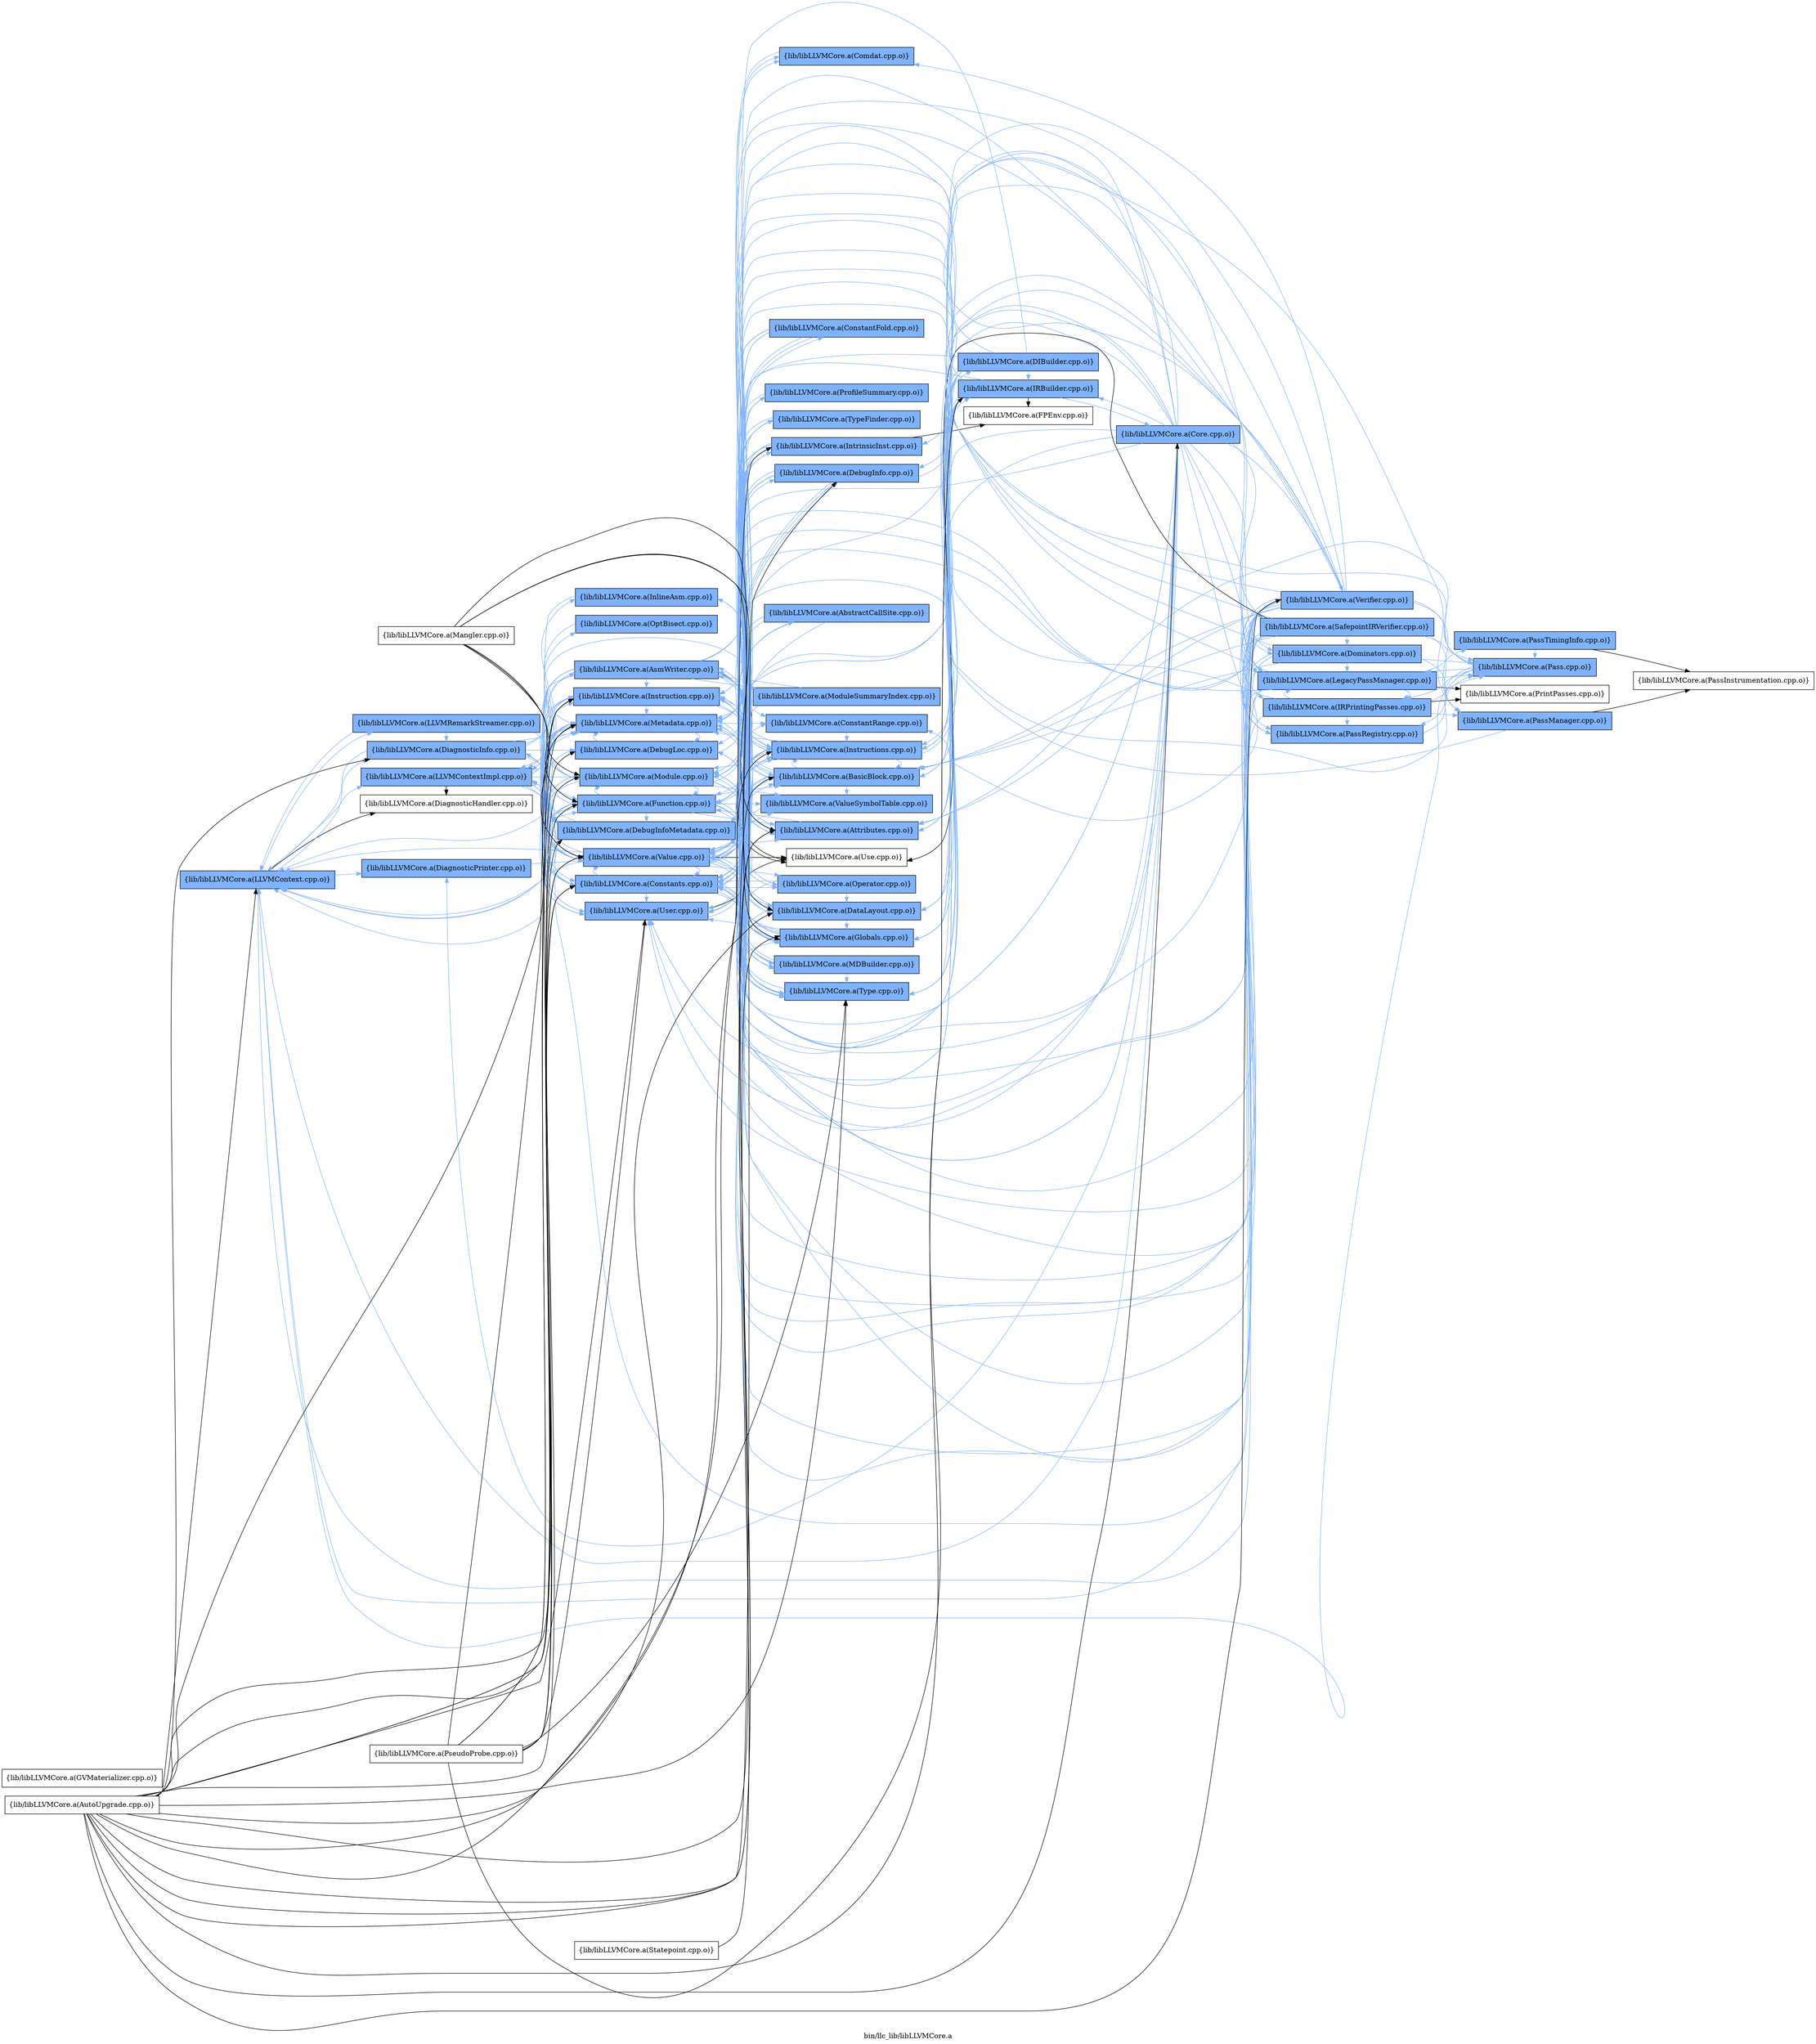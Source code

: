 digraph "bin/llc_lib/libLLVMCore.a" {
	label="bin/llc_lib/libLLVMCore.a";
	rankdir=LR;
	{ rank=same; Node0x55f0c0a35098;  }
	{ rank=same; Node0x55f0c0a34af8; Node0x55f0c0a34dc8; Node0x55f0c0a3dba8; Node0x55f0c0a3f5e8; Node0x55f0c0a3f318;  }
	{ rank=same; Node0x55f0c0a46a78; Node0x55f0c0a46758; Node0x55f0c0a53f48; Node0x55f0c0a51478; Node0x55f0c0a41258; Node0x55f0c0a3b358; Node0x55f0c0a4e188; Node0x55f0c0a4da08; Node0x55f0c0a479c8; Node0x55f0c0a51ba8; Node0x55f0c0a40d58; Node0x55f0c0a42fb8;  }
	{ rank=same; Node0x55f0c0a334c8; Node0x55f0c0a3acc8; Node0x55f0c0a525a8; Node0x55f0c0a3bad8; Node0x55f0c0a55578; Node0x55f0c0a40808; Node0x55f0c0a51dd8; Node0x55f0c0a4d288; Node0x55f0c0a4df58; Node0x55f0c0a36ad8; Node0x55f0c0a3b3f8; Node0x55f0c0a3b5d8; Node0x55f0c0a363f8; Node0x55f0c0a4cb08; Node0x55f0c0a47298; Node0x55f0c0a3c2f8; Node0x55f0c0a55b18; Node0x55f0c0a45b78; Node0x55f0c0a48648;  }
	{ rank=same; Node0x55f0c0a3fb88; Node0x55f0c0a42108; Node0x55f0c0a54d58;  }
	{ rank=same; Node0x55f0c0a546c8;  }
	{ rank=same; Node0x55f0c0a34648; Node0x55f0c0a3e738; Node0x55f0c0a41488; Node0x55f0c0a52a08; Node0x55f0c0a51888; Node0x55f0c0a4f538;  }
	{ rank=same; Node0x55f0c0a3d018; Node0x55f0c0a53188; Node0x55f0c0a53818; Node0x55f0c0a3c988;  }
	{ rank=same; Node0x55f0c0a35098;  }
	{ rank=same; Node0x55f0c0a34af8; Node0x55f0c0a34dc8; Node0x55f0c0a3dba8; Node0x55f0c0a3f5e8; Node0x55f0c0a3f318;  }
	{ rank=same; Node0x55f0c0a46a78; Node0x55f0c0a46758; Node0x55f0c0a53f48; Node0x55f0c0a51478; Node0x55f0c0a41258; Node0x55f0c0a3b358; Node0x55f0c0a4e188; Node0x55f0c0a4da08; Node0x55f0c0a479c8; Node0x55f0c0a51ba8; Node0x55f0c0a40d58; Node0x55f0c0a42fb8;  }
	{ rank=same; Node0x55f0c0a334c8; Node0x55f0c0a3acc8; Node0x55f0c0a525a8; Node0x55f0c0a3bad8; Node0x55f0c0a55578; Node0x55f0c0a40808; Node0x55f0c0a51dd8; Node0x55f0c0a4d288; Node0x55f0c0a4df58; Node0x55f0c0a36ad8; Node0x55f0c0a3b3f8; Node0x55f0c0a3b5d8; Node0x55f0c0a363f8; Node0x55f0c0a4cb08; Node0x55f0c0a47298; Node0x55f0c0a3c2f8; Node0x55f0c0a55b18; Node0x55f0c0a45b78; Node0x55f0c0a48648;  }
	{ rank=same; Node0x55f0c0a3fb88; Node0x55f0c0a42108; Node0x55f0c0a54d58;  }
	{ rank=same; Node0x55f0c0a546c8;  }
	{ rank=same; Node0x55f0c0a34648; Node0x55f0c0a3e738; Node0x55f0c0a41488; Node0x55f0c0a52a08; Node0x55f0c0a51888; Node0x55f0c0a4f538;  }
	{ rank=same; Node0x55f0c0a3d018; Node0x55f0c0a53188; Node0x55f0c0a53818; Node0x55f0c0a3c988;  }

	Node0x55f0c0a35098 [shape=record,shape=box,group=1,style=filled,fillcolor="0.600000 0.5 1",label="{lib/libLLVMCore.a(LLVMContext.cpp.o)}"];
	Node0x55f0c0a35098 -> Node0x55f0c0a34af8[color="0.600000 0.5 1"];
	Node0x55f0c0a35098 -> Node0x55f0c0a34dc8[color="0.600000 0.5 1"];
	Node0x55f0c0a35098 -> Node0x55f0c0a3dba8;
	Node0x55f0c0a35098 -> Node0x55f0c0a3f5e8[color="0.600000 0.5 1"];
	Node0x55f0c0a35098 -> Node0x55f0c0a3f318[color="0.600000 0.5 1"];
	Node0x55f0c0a34dc8 [shape=record,shape=box,group=1,style=filled,fillcolor="0.600000 0.5 1",label="{lib/libLLVMCore.a(LLVMRemarkStreamer.cpp.o)}"];
	Node0x55f0c0a34dc8 -> Node0x55f0c0a35098[color="0.600000 0.5 1"];
	Node0x55f0c0a34dc8 -> Node0x55f0c0a3f5e8[color="0.600000 0.5 1"];
	Node0x55f0c0a34dc8 -> Node0x55f0c0a4da08[color="0.600000 0.5 1"];
	Node0x55f0c0a34648 [shape=record,shape=box,group=1,style=filled,fillcolor="0.600000 0.5 1",label="{lib/libLLVMCore.a(LegacyPassManager.cpp.o)}"];
	Node0x55f0c0a34648 -> Node0x55f0c0a35098[color="0.600000 0.5 1"];
	Node0x55f0c0a34648 -> Node0x55f0c0a46758[color="0.600000 0.5 1"];
	Node0x55f0c0a34648 -> Node0x55f0c0a479c8[color="0.600000 0.5 1"];
	Node0x55f0c0a34648 -> Node0x55f0c0a3f5e8[color="0.600000 0.5 1"];
	Node0x55f0c0a34648 -> Node0x55f0c0a40d58[color="0.600000 0.5 1"];
	Node0x55f0c0a34648 -> Node0x55f0c0a40808[color="0.600000 0.5 1"];
	Node0x55f0c0a34648 -> Node0x55f0c0a41488[color="0.600000 0.5 1"];
	Node0x55f0c0a34648 -> Node0x55f0c0a3d018[color="0.600000 0.5 1"];
	Node0x55f0c0a34648 -> Node0x55f0c0a52a08[color="0.600000 0.5 1"];
	Node0x55f0c0a34648 -> Node0x55f0c0a53188[color="0.600000 0.5 1"];
	Node0x55f0c0a34648 -> Node0x55f0c0a53818;
	Node0x55f0c0a34648 -> Node0x55f0c0a4da08[color="0.600000 0.5 1"];
	Node0x55f0c0a46758 [shape=record,shape=box,group=1,style=filled,fillcolor="0.600000 0.5 1",label="{lib/libLLVMCore.a(Module.cpp.o)}"];
	Node0x55f0c0a46758 -> Node0x55f0c0a35098[color="0.600000 0.5 1"];
	Node0x55f0c0a46758 -> Node0x55f0c0a46a78[color="0.600000 0.5 1"];
	Node0x55f0c0a46758 -> Node0x55f0c0a3bad8[color="0.600000 0.5 1"];
	Node0x55f0c0a46758 -> Node0x55f0c0a53f48[color="0.600000 0.5 1"];
	Node0x55f0c0a46758 -> Node0x55f0c0a55578[color="0.600000 0.5 1"];
	Node0x55f0c0a46758 -> Node0x55f0c0a40d58[color="0.600000 0.5 1"];
	Node0x55f0c0a46758 -> Node0x55f0c0a40808[color="0.600000 0.5 1"];
	Node0x55f0c0a46758 -> Node0x55f0c0a51dd8[color="0.600000 0.5 1"];
	Node0x55f0c0a46758 -> Node0x55f0c0a525a8[color="0.600000 0.5 1"];
	Node0x55f0c0a46758 -> Node0x55f0c0a4d288[color="0.600000 0.5 1"];
	Node0x55f0c0a46758 -> Node0x55f0c0a4e188[color="0.600000 0.5 1"];
	Node0x55f0c0a46758 -> Node0x55f0c0a4da08[color="0.600000 0.5 1"];
	Node0x55f0c0a46758 -> Node0x55f0c0a4df58[color="0.600000 0.5 1"];
	Node0x55f0c0a546c8 [shape=record,shape=box,group=1,style=filled,fillcolor="0.600000 0.5 1",label="{lib/libLLVMCore.a(Core.cpp.o)}"];
	Node0x55f0c0a546c8 -> Node0x55f0c0a36ad8[color="0.600000 0.5 1"];
	Node0x55f0c0a546c8 -> Node0x55f0c0a35098[color="0.600000 0.5 1"];
	Node0x55f0c0a546c8 -> Node0x55f0c0a34648[color="0.600000 0.5 1"];
	Node0x55f0c0a546c8 -> Node0x55f0c0a46a78[color="0.600000 0.5 1"];
	Node0x55f0c0a546c8 -> Node0x55f0c0a46758[color="0.600000 0.5 1"];
	Node0x55f0c0a546c8 -> Node0x55f0c0a479c8[color="0.600000 0.5 1"];
	Node0x55f0c0a546c8 -> Node0x55f0c0a47298[color="0.600000 0.5 1"];
	Node0x55f0c0a546c8 -> Node0x55f0c0a3c2f8[color="0.600000 0.5 1"];
	Node0x55f0c0a546c8 -> Node0x55f0c0a53f48[color="0.600000 0.5 1"];
	Node0x55f0c0a546c8 -> Node0x55f0c0a55578[color="0.600000 0.5 1"];
	Node0x55f0c0a546c8 -> Node0x55f0c0a51ba8[color="0.600000 0.5 1"];
	Node0x55f0c0a546c8 -> Node0x55f0c0a3f318[color="0.600000 0.5 1"];
	Node0x55f0c0a546c8 -> Node0x55f0c0a3e738[color="0.600000 0.5 1"];
	Node0x55f0c0a546c8 -> Node0x55f0c0a40d58[color="0.600000 0.5 1"];
	Node0x55f0c0a546c8 -> Node0x55f0c0a40808[color="0.600000 0.5 1"];
	Node0x55f0c0a546c8 -> Node0x55f0c0a3fb88[color="0.600000 0.5 1"];
	Node0x55f0c0a546c8 -> Node0x55f0c0a41488[color="0.600000 0.5 1"];
	Node0x55f0c0a546c8 -> Node0x55f0c0a41258[color="0.600000 0.5 1"];
	Node0x55f0c0a546c8 -> Node0x55f0c0a42fb8[color="0.600000 0.5 1"];
	Node0x55f0c0a546c8 -> Node0x55f0c0a52a08[color="0.600000 0.5 1"];
	Node0x55f0c0a546c8 -> Node0x55f0c0a51888[color="0.600000 0.5 1"];
	Node0x55f0c0a546c8 -> Node0x55f0c0a525a8[color="0.600000 0.5 1"];
	Node0x55f0c0a546c8 -> Node0x55f0c0a4e188[color="0.600000 0.5 1"];
	Node0x55f0c0a546c8 -> Node0x55f0c0a4da08[color="0.600000 0.5 1"];
	Node0x55f0c0a546c8 -> Node0x55f0c0a4f538[color="0.600000 0.5 1"];
	Node0x55f0c0a55578 [shape=record,shape=box,group=1,style=filled,fillcolor="0.600000 0.5 1",label="{lib/libLLVMCore.a(DataLayout.cpp.o)}"];
	Node0x55f0c0a55578 -> Node0x55f0c0a46758[color="0.600000 0.5 1"];
	Node0x55f0c0a55578 -> Node0x55f0c0a40808[color="0.600000 0.5 1"];
	Node0x55f0c0a55578 -> Node0x55f0c0a525a8[color="0.600000 0.5 1"];
	Node0x55f0c0a3dba8 [shape=record,shape=box,group=0,label="{lib/libLLVMCore.a(DiagnosticHandler.cpp.o)}"];
	Node0x55f0c0a3f318 [shape=record,shape=box,group=1,style=filled,fillcolor="0.600000 0.5 1",label="{lib/libLLVMCore.a(DiagnosticPrinter.cpp.o)}"];
	Node0x55f0c0a3f318 -> Node0x55f0c0a4da08[color="0.600000 0.5 1"];
	Node0x55f0c0a52a08 [shape=record,shape=box,group=1,style=filled,fillcolor="0.600000 0.5 1",label="{lib/libLLVMCore.a(PassRegistry.cpp.o)}"];
	Node0x55f0c0a52a08 -> Node0x55f0c0a3d018[color="0.600000 0.5 1"];
	Node0x55f0c0a4f538 [shape=record,shape=box,group=1,style=filled,fillcolor="0.600000 0.5 1",label="{lib/libLLVMCore.a(Verifier.cpp.o)}"];
	Node0x55f0c0a4f538 -> Node0x55f0c0a36ad8[color="0.600000 0.5 1"];
	Node0x55f0c0a4f538 -> Node0x55f0c0a363f8[color="0.600000 0.5 1"];
	Node0x55f0c0a4f538 -> Node0x55f0c0a35098[color="0.600000 0.5 1"];
	Node0x55f0c0a4f538 -> Node0x55f0c0a34648[color="0.600000 0.5 1"];
	Node0x55f0c0a4f538 -> Node0x55f0c0a46a78[color="0.600000 0.5 1"];
	Node0x55f0c0a4f538 -> Node0x55f0c0a46758[color="0.600000 0.5 1"];
	Node0x55f0c0a4f538 -> Node0x55f0c0a479c8[color="0.600000 0.5 1"];
	Node0x55f0c0a4f538 -> Node0x55f0c0a47298[color="0.600000 0.5 1"];
	Node0x55f0c0a4f538 -> Node0x55f0c0a3c2f8[color="0.600000 0.5 1"];
	Node0x55f0c0a4f538 -> Node0x55f0c0a3bad8[color="0.600000 0.5 1"];
	Node0x55f0c0a4f538 -> Node0x55f0c0a3acc8[color="0.600000 0.5 1"];
	Node0x55f0c0a4f538 -> Node0x55f0c0a53f48[color="0.600000 0.5 1"];
	Node0x55f0c0a4f538 -> Node0x55f0c0a55578[color="0.600000 0.5 1"];
	Node0x55f0c0a4f538 -> Node0x55f0c0a51478[color="0.600000 0.5 1"];
	Node0x55f0c0a4f538 -> Node0x55f0c0a51ba8[color="0.600000 0.5 1"];
	Node0x55f0c0a4f538 -> Node0x55f0c0a3e738[color="0.600000 0.5 1"];
	Node0x55f0c0a4f538 -> Node0x55f0c0a40d58[color="0.600000 0.5 1"];
	Node0x55f0c0a4f538 -> Node0x55f0c0a40808[color="0.600000 0.5 1"];
	Node0x55f0c0a4f538 -> Node0x55f0c0a42fb8[color="0.600000 0.5 1"];
	Node0x55f0c0a4f538 -> Node0x55f0c0a3d018[color="0.600000 0.5 1"];
	Node0x55f0c0a4f538 -> Node0x55f0c0a3c988[color="0.600000 0.5 1"];
	Node0x55f0c0a4f538 -> Node0x55f0c0a52a08[color="0.600000 0.5 1"];
	Node0x55f0c0a4f538 -> Node0x55f0c0a525a8[color="0.600000 0.5 1"];
	Node0x55f0c0a4f538 -> Node0x55f0c0a4e188[color="0.600000 0.5 1"];
	Node0x55f0c0a4f538 -> Node0x55f0c0a4da08[color="0.600000 0.5 1"];
	Node0x55f0c0a3d018 [shape=record,shape=box,group=1,style=filled,fillcolor="0.600000 0.5 1",label="{lib/libLLVMCore.a(Pass.cpp.o)}"];
	Node0x55f0c0a3d018 -> Node0x55f0c0a35098[color="0.600000 0.5 1"];
	Node0x55f0c0a3d018 -> Node0x55f0c0a34648[color="0.600000 0.5 1"];
	Node0x55f0c0a3d018 -> Node0x55f0c0a47298[color="0.600000 0.5 1"];
	Node0x55f0c0a3d018 -> Node0x55f0c0a40d58[color="0.600000 0.5 1"];
	Node0x55f0c0a3d018 -> Node0x55f0c0a41488[color="0.600000 0.5 1"];
	Node0x55f0c0a3d018 -> Node0x55f0c0a52a08[color="0.600000 0.5 1"];
	Node0x55f0c0a3d018 -> Node0x55f0c0a4da08[color="0.600000 0.5 1"];
	Node0x55f0c0a4da08 [shape=record,shape=box,group=1,style=filled,fillcolor="0.600000 0.5 1",label="{lib/libLLVMCore.a(Value.cpp.o)}"];
	Node0x55f0c0a4da08 -> Node0x55f0c0a36ad8[color="0.600000 0.5 1"];
	Node0x55f0c0a4da08 -> Node0x55f0c0a363f8[color="0.600000 0.5 1"];
	Node0x55f0c0a4da08 -> Node0x55f0c0a35098[color="0.600000 0.5 1"];
	Node0x55f0c0a4da08 -> Node0x55f0c0a34af8[color="0.600000 0.5 1"];
	Node0x55f0c0a4da08 -> Node0x55f0c0a46a78[color="0.600000 0.5 1"];
	Node0x55f0c0a4da08 -> Node0x55f0c0a47298[color="0.600000 0.5 1"];
	Node0x55f0c0a4da08 -> Node0x55f0c0a3c2f8[color="0.600000 0.5 1"];
	Node0x55f0c0a4da08 -> Node0x55f0c0a53f48[color="0.600000 0.5 1"];
	Node0x55f0c0a4da08 -> Node0x55f0c0a55578[color="0.600000 0.5 1"];
	Node0x55f0c0a4da08 -> Node0x55f0c0a55b18[color="0.600000 0.5 1"];
	Node0x55f0c0a4da08 -> Node0x55f0c0a40d58[color="0.600000 0.5 1"];
	Node0x55f0c0a4da08 -> Node0x55f0c0a40808[color="0.600000 0.5 1"];
	Node0x55f0c0a4da08 -> Node0x55f0c0a42fb8[color="0.600000 0.5 1"];
	Node0x55f0c0a4da08 -> Node0x55f0c0a3b5d8[color="0.600000 0.5 1"];
	Node0x55f0c0a4da08 -> Node0x55f0c0a525a8[color="0.600000 0.5 1"];
	Node0x55f0c0a4da08 -> Node0x55f0c0a4cb08;
	Node0x55f0c0a4da08 -> Node0x55f0c0a4e188[color="0.600000 0.5 1"];
	Node0x55f0c0a4da08 -> Node0x55f0c0a4df58[color="0.600000 0.5 1"];
	Node0x55f0c0a33798 [shape=record,shape=box,group=0,label="{lib/libLLVMCore.a(Mangler.cpp.o)}"];
	Node0x55f0c0a33798 -> Node0x55f0c0a46758;
	Node0x55f0c0a33798 -> Node0x55f0c0a47298;
	Node0x55f0c0a33798 -> Node0x55f0c0a55578;
	Node0x55f0c0a33798 -> Node0x55f0c0a40d58;
	Node0x55f0c0a33798 -> Node0x55f0c0a40808;
	Node0x55f0c0a33798 -> Node0x55f0c0a4da08;
	Node0x55f0c0a47298 [shape=record,shape=box,group=1,style=filled,fillcolor="0.600000 0.5 1",label="{lib/libLLVMCore.a(Attributes.cpp.o)}"];
	Node0x55f0c0a47298 -> Node0x55f0c0a479c8[color="0.600000 0.5 1"];
	Node0x55f0c0a47298 -> Node0x55f0c0a40d58[color="0.600000 0.5 1"];
	Node0x55f0c0a53f48 [shape=record,shape=box,group=1,style=filled,fillcolor="0.600000 0.5 1",label="{lib/libLLVMCore.a(Constants.cpp.o)}"];
	Node0x55f0c0a53f48 -> Node0x55f0c0a36ad8[color="0.600000 0.5 1"];
	Node0x55f0c0a53f48 -> Node0x55f0c0a3b3f8[color="0.600000 0.5 1"];
	Node0x55f0c0a53f48 -> Node0x55f0c0a40d58[color="0.600000 0.5 1"];
	Node0x55f0c0a53f48 -> Node0x55f0c0a40808[color="0.600000 0.5 1"];
	Node0x55f0c0a53f48 -> Node0x55f0c0a42fb8[color="0.600000 0.5 1"];
	Node0x55f0c0a53f48 -> Node0x55f0c0a3b5d8[color="0.600000 0.5 1"];
	Node0x55f0c0a53f48 -> Node0x55f0c0a525a8[color="0.600000 0.5 1"];
	Node0x55f0c0a53f48 -> Node0x55f0c0a4e188[color="0.600000 0.5 1"];
	Node0x55f0c0a53f48 -> Node0x55f0c0a4da08[color="0.600000 0.5 1"];
	Node0x55f0c0a46a78 [shape=record,shape=box,group=1,style=filled,fillcolor="0.600000 0.5 1",label="{lib/libLLVMCore.a(Metadata.cpp.o)}"];
	Node0x55f0c0a46a78 -> Node0x55f0c0a35098[color="0.600000 0.5 1"];
	Node0x55f0c0a46a78 -> Node0x55f0c0a34af8[color="0.600000 0.5 1"];
	Node0x55f0c0a46a78 -> Node0x55f0c0a334c8[color="0.600000 0.5 1"];
	Node0x55f0c0a46a78 -> Node0x55f0c0a46758[color="0.600000 0.5 1"];
	Node0x55f0c0a46a78 -> Node0x55f0c0a3acc8[color="0.600000 0.5 1"];
	Node0x55f0c0a46a78 -> Node0x55f0c0a53f48[color="0.600000 0.5 1"];
	Node0x55f0c0a46a78 -> Node0x55f0c0a51478[color="0.600000 0.5 1"];
	Node0x55f0c0a46a78 -> Node0x55f0c0a51ba8[color="0.600000 0.5 1"];
	Node0x55f0c0a46a78 -> Node0x55f0c0a525a8[color="0.600000 0.5 1"];
	Node0x55f0c0a46a78 -> Node0x55f0c0a4da08[color="0.600000 0.5 1"];
	Node0x55f0c0a36ad8 [shape=record,shape=box,group=1,style=filled,fillcolor="0.600000 0.5 1",label="{lib/libLLVMCore.a(Instructions.cpp.o)}"];
	Node0x55f0c0a36ad8 -> Node0x55f0c0a34af8[color="0.600000 0.5 1"];
	Node0x55f0c0a36ad8 -> Node0x55f0c0a334c8[color="0.600000 0.5 1"];
	Node0x55f0c0a36ad8 -> Node0x55f0c0a46a78[color="0.600000 0.5 1"];
	Node0x55f0c0a36ad8 -> Node0x55f0c0a46758[color="0.600000 0.5 1"];
	Node0x55f0c0a36ad8 -> Node0x55f0c0a47298[color="0.600000 0.5 1"];
	Node0x55f0c0a36ad8 -> Node0x55f0c0a3c2f8[color="0.600000 0.5 1"];
	Node0x55f0c0a36ad8 -> Node0x55f0c0a53f48[color="0.600000 0.5 1"];
	Node0x55f0c0a36ad8 -> Node0x55f0c0a55578[color="0.600000 0.5 1"];
	Node0x55f0c0a36ad8 -> Node0x55f0c0a40d58[color="0.600000 0.5 1"];
	Node0x55f0c0a36ad8 -> Node0x55f0c0a3fb88[color="0.600000 0.5 1"];
	Node0x55f0c0a36ad8 -> Node0x55f0c0a42fb8[color="0.600000 0.5 1"];
	Node0x55f0c0a36ad8 -> Node0x55f0c0a3b5d8[color="0.600000 0.5 1"];
	Node0x55f0c0a36ad8 -> Node0x55f0c0a525a8[color="0.600000 0.5 1"];
	Node0x55f0c0a36ad8 -> Node0x55f0c0a4cb08;
	Node0x55f0c0a36ad8 -> Node0x55f0c0a4e188[color="0.600000 0.5 1"];
	Node0x55f0c0a36ad8 -> Node0x55f0c0a4da08[color="0.600000 0.5 1"];
	Node0x55f0c0a3f5e8 [shape=record,shape=box,group=1,style=filled,fillcolor="0.600000 0.5 1",label="{lib/libLLVMCore.a(DiagnosticInfo.cpp.o)}"];
	Node0x55f0c0a3f5e8 -> Node0x55f0c0a35098[color="0.600000 0.5 1"];
	Node0x55f0c0a3f5e8 -> Node0x55f0c0a46a78[color="0.600000 0.5 1"];
	Node0x55f0c0a3f5e8 -> Node0x55f0c0a479c8[color="0.600000 0.5 1"];
	Node0x55f0c0a3f5e8 -> Node0x55f0c0a51ba8[color="0.600000 0.5 1"];
	Node0x55f0c0a3f5e8 -> Node0x55f0c0a40d58[color="0.600000 0.5 1"];
	Node0x55f0c0a3f5e8 -> Node0x55f0c0a42fb8[color="0.600000 0.5 1"];
	Node0x55f0c0a3f5e8 -> Node0x55f0c0a4da08[color="0.600000 0.5 1"];
	Node0x55f0c0a40d58 [shape=record,shape=box,group=1,style=filled,fillcolor="0.600000 0.5 1",label="{lib/libLLVMCore.a(Function.cpp.o)}"];
	Node0x55f0c0a40d58 -> Node0x55f0c0a36ad8[color="0.600000 0.5 1"];
	Node0x55f0c0a40d58 -> Node0x55f0c0a363f8[color="0.600000 0.5 1"];
	Node0x55f0c0a40d58 -> Node0x55f0c0a35098[color="0.600000 0.5 1"];
	Node0x55f0c0a40d58 -> Node0x55f0c0a334c8[color="0.600000 0.5 1"];
	Node0x55f0c0a40d58 -> Node0x55f0c0a46a78[color="0.600000 0.5 1"];
	Node0x55f0c0a40d58 -> Node0x55f0c0a46758[color="0.600000 0.5 1"];
	Node0x55f0c0a40d58 -> Node0x55f0c0a48648[color="0.600000 0.5 1"];
	Node0x55f0c0a40d58 -> Node0x55f0c0a47298[color="0.600000 0.5 1"];
	Node0x55f0c0a40d58 -> Node0x55f0c0a3c2f8[color="0.600000 0.5 1"];
	Node0x55f0c0a40d58 -> Node0x55f0c0a53f48[color="0.600000 0.5 1"];
	Node0x55f0c0a40d58 -> Node0x55f0c0a55578[color="0.600000 0.5 1"];
	Node0x55f0c0a40d58 -> Node0x55f0c0a51478[color="0.600000 0.5 1"];
	Node0x55f0c0a40d58 -> Node0x55f0c0a40808[color="0.600000 0.5 1"];
	Node0x55f0c0a40d58 -> Node0x55f0c0a525a8[color="0.600000 0.5 1"];
	Node0x55f0c0a40d58 -> Node0x55f0c0a4e188[color="0.600000 0.5 1"];
	Node0x55f0c0a40d58 -> Node0x55f0c0a4da08[color="0.600000 0.5 1"];
	Node0x55f0c0a40d58 -> Node0x55f0c0a4df58[color="0.600000 0.5 1"];
	Node0x55f0c0a40808 [shape=record,shape=box,group=1,style=filled,fillcolor="0.600000 0.5 1",label="{lib/libLLVMCore.a(Globals.cpp.o)}"];
	Node0x55f0c0a40808 -> Node0x55f0c0a46a78[color="0.600000 0.5 1"];
	Node0x55f0c0a40808 -> Node0x55f0c0a46758[color="0.600000 0.5 1"];
	Node0x55f0c0a40808 -> Node0x55f0c0a3acc8[color="0.600000 0.5 1"];
	Node0x55f0c0a40808 -> Node0x55f0c0a53f48[color="0.600000 0.5 1"];
	Node0x55f0c0a40808 -> Node0x55f0c0a40d58[color="0.600000 0.5 1"];
	Node0x55f0c0a40808 -> Node0x55f0c0a525a8[color="0.600000 0.5 1"];
	Node0x55f0c0a40808 -> Node0x55f0c0a4e188[color="0.600000 0.5 1"];
	Node0x55f0c0a40808 -> Node0x55f0c0a4da08[color="0.600000 0.5 1"];
	Node0x55f0c0a3fb88 [shape=record,shape=box,group=1,style=filled,fillcolor="0.600000 0.5 1",label="{lib/libLLVMCore.a(IRBuilder.cpp.o)}"];
	Node0x55f0c0a3fb88 -> Node0x55f0c0a36ad8[color="0.600000 0.5 1"];
	Node0x55f0c0a3fb88 -> Node0x55f0c0a46a78[color="0.600000 0.5 1"];
	Node0x55f0c0a3fb88 -> Node0x55f0c0a47298[color="0.600000 0.5 1"];
	Node0x55f0c0a3fb88 -> Node0x55f0c0a3c2f8[color="0.600000 0.5 1"];
	Node0x55f0c0a3fb88 -> Node0x55f0c0a53f48[color="0.600000 0.5 1"];
	Node0x55f0c0a3fb88 -> Node0x55f0c0a546c8[color="0.600000 0.5 1"];
	Node0x55f0c0a3fb88 -> Node0x55f0c0a55578[color="0.600000 0.5 1"];
	Node0x55f0c0a3fb88 -> Node0x55f0c0a40d58[color="0.600000 0.5 1"];
	Node0x55f0c0a3fb88 -> Node0x55f0c0a40808[color="0.600000 0.5 1"];
	Node0x55f0c0a3fb88 -> Node0x55f0c0a42108;
	Node0x55f0c0a3fb88 -> Node0x55f0c0a42fb8[color="0.600000 0.5 1"];
	Node0x55f0c0a3fb88 -> Node0x55f0c0a525a8[color="0.600000 0.5 1"];
	Node0x55f0c0a3fb88 -> Node0x55f0c0a4e188[color="0.600000 0.5 1"];
	Node0x55f0c0a3fb88 -> Node0x55f0c0a4da08[color="0.600000 0.5 1"];
	Node0x55f0c0a41258 [shape=record,shape=box,group=1,style=filled,fillcolor="0.600000 0.5 1",label="{lib/libLLVMCore.a(InlineAsm.cpp.o)}"];
	Node0x55f0c0a41258 -> Node0x55f0c0a525a8[color="0.600000 0.5 1"];
	Node0x55f0c0a41258 -> Node0x55f0c0a4da08[color="0.600000 0.5 1"];
	Node0x55f0c0a42fb8 [shape=record,shape=box,group=1,style=filled,fillcolor="0.600000 0.5 1",label="{lib/libLLVMCore.a(Instruction.cpp.o)}"];
	Node0x55f0c0a42fb8 -> Node0x55f0c0a36ad8[color="0.600000 0.5 1"];
	Node0x55f0c0a42fb8 -> Node0x55f0c0a46a78[color="0.600000 0.5 1"];
	Node0x55f0c0a42fb8 -> Node0x55f0c0a47298[color="0.600000 0.5 1"];
	Node0x55f0c0a42fb8 -> Node0x55f0c0a3c2f8[color="0.600000 0.5 1"];
	Node0x55f0c0a42fb8 -> Node0x55f0c0a53f48[color="0.600000 0.5 1"];
	Node0x55f0c0a42fb8 -> Node0x55f0c0a4e188[color="0.600000 0.5 1"];
	Node0x55f0c0a42fb8 -> Node0x55f0c0a4da08[color="0.600000 0.5 1"];
	Node0x55f0c0a525a8 [shape=record,shape=box,group=1,style=filled,fillcolor="0.600000 0.5 1",label="{lib/libLLVMCore.a(Type.cpp.o)}"];
	Node0x55f0c0a525a8 -> Node0x55f0c0a53f48[color="0.600000 0.5 1"];
	Node0x55f0c0a4e188 [shape=record,shape=box,group=1,style=filled,fillcolor="0.600000 0.5 1",label="{lib/libLLVMCore.a(User.cpp.o)}"];
	Node0x55f0c0a4e188 -> Node0x55f0c0a363f8[color="0.600000 0.5 1"];
	Node0x55f0c0a4e188 -> Node0x55f0c0a4cb08;
	Node0x55f0c0a363f8 [shape=record,shape=box,group=1,style=filled,fillcolor="0.600000 0.5 1",label="{lib/libLLVMCore.a(IntrinsicInst.cpp.o)}"];
	Node0x55f0c0a363f8 -> Node0x55f0c0a36ad8[color="0.600000 0.5 1"];
	Node0x55f0c0a363f8 -> Node0x55f0c0a46a78[color="0.600000 0.5 1"];
	Node0x55f0c0a363f8 -> Node0x55f0c0a46758[color="0.600000 0.5 1"];
	Node0x55f0c0a363f8 -> Node0x55f0c0a3c2f8[color="0.600000 0.5 1"];
	Node0x55f0c0a363f8 -> Node0x55f0c0a53f48[color="0.600000 0.5 1"];
	Node0x55f0c0a363f8 -> Node0x55f0c0a55578[color="0.600000 0.5 1"];
	Node0x55f0c0a363f8 -> Node0x55f0c0a51478[color="0.600000 0.5 1"];
	Node0x55f0c0a363f8 -> Node0x55f0c0a42108;
	Node0x55f0c0a363f8 -> Node0x55f0c0a42fb8[color="0.600000 0.5 1"];
	Node0x55f0c0a363f8 -> Node0x55f0c0a525a8[color="0.600000 0.5 1"];
	Node0x55f0c0a363f8 -> Node0x55f0c0a4e188[color="0.600000 0.5 1"];
	Node0x55f0c0a363f8 -> Node0x55f0c0a4da08[color="0.600000 0.5 1"];
	Node0x55f0c0a3c2f8 [shape=record,shape=box,group=1,style=filled,fillcolor="0.600000 0.5 1",label="{lib/libLLVMCore.a(BasicBlock.cpp.o)}"];
	Node0x55f0c0a3c2f8 -> Node0x55f0c0a36ad8[color="0.600000 0.5 1"];
	Node0x55f0c0a3c2f8 -> Node0x55f0c0a46a78[color="0.600000 0.5 1"];
	Node0x55f0c0a3c2f8 -> Node0x55f0c0a53f48[color="0.600000 0.5 1"];
	Node0x55f0c0a3c2f8 -> Node0x55f0c0a42fb8[color="0.600000 0.5 1"];
	Node0x55f0c0a3c2f8 -> Node0x55f0c0a525a8[color="0.600000 0.5 1"];
	Node0x55f0c0a3c2f8 -> Node0x55f0c0a4e188[color="0.600000 0.5 1"];
	Node0x55f0c0a3c2f8 -> Node0x55f0c0a4da08[color="0.600000 0.5 1"];
	Node0x55f0c0a3c2f8 -> Node0x55f0c0a4df58[color="0.600000 0.5 1"];
	Node0x55f0c0a3b5d8 [shape=record,shape=box,group=1,style=filled,fillcolor="0.600000 0.5 1",label="{lib/libLLVMCore.a(Operator.cpp.o)}"];
	Node0x55f0c0a3b5d8 -> Node0x55f0c0a53f48[color="0.600000 0.5 1"];
	Node0x55f0c0a3b5d8 -> Node0x55f0c0a55578[color="0.600000 0.5 1"];
	Node0x55f0c0a3b5d8 -> Node0x55f0c0a525a8[color="0.600000 0.5 1"];
	Node0x55f0c0a51478 [shape=record,shape=box,group=1,style=filled,fillcolor="0.600000 0.5 1",label="{lib/libLLVMCore.a(DebugInfoMetadata.cpp.o)}"];
	Node0x55f0c0a51478 -> Node0x55f0c0a35098[color="0.600000 0.5 1"];
	Node0x55f0c0a51478 -> Node0x55f0c0a34af8[color="0.600000 0.5 1"];
	Node0x55f0c0a51478 -> Node0x55f0c0a46a78[color="0.600000 0.5 1"];
	Node0x55f0c0a51478 -> Node0x55f0c0a53f48[color="0.600000 0.5 1"];
	Node0x55f0c0a51478 -> Node0x55f0c0a525a8[color="0.600000 0.5 1"];
	Node0x55f0c0a3acc8 [shape=record,shape=box,group=1,style=filled,fillcolor="0.600000 0.5 1",label="{lib/libLLVMCore.a(ConstantRange.cpp.o)}"];
	Node0x55f0c0a3acc8 -> Node0x55f0c0a36ad8[color="0.600000 0.5 1"];
	Node0x55f0c0a51ba8 [shape=record,shape=box,group=1,style=filled,fillcolor="0.600000 0.5 1",label="{lib/libLLVMCore.a(DebugLoc.cpp.o)}"];
	Node0x55f0c0a51ba8 -> Node0x55f0c0a46a78[color="0.600000 0.5 1"];
	Node0x55f0c0a51ba8 -> Node0x55f0c0a55b18[color="0.600000 0.5 1"];
	Node0x55f0c0a51ba8 -> Node0x55f0c0a51478[color="0.600000 0.5 1"];
	Node0x55f0c0a3e738 [shape=record,shape=box,group=1,style=filled,fillcolor="0.600000 0.5 1",label="{lib/libLLVMCore.a(Dominators.cpp.o)}"];
	Node0x55f0c0a3e738 -> Node0x55f0c0a34648[color="0.600000 0.5 1"];
	Node0x55f0c0a3e738 -> Node0x55f0c0a479c8[color="0.600000 0.5 1"];
	Node0x55f0c0a3e738 -> Node0x55f0c0a3c2f8[color="0.600000 0.5 1"];
	Node0x55f0c0a3e738 -> Node0x55f0c0a42fb8[color="0.600000 0.5 1"];
	Node0x55f0c0a3e738 -> Node0x55f0c0a3d018[color="0.600000 0.5 1"];
	Node0x55f0c0a3e738 -> Node0x55f0c0a3c988[color="0.600000 0.5 1"];
	Node0x55f0c0a3e738 -> Node0x55f0c0a52a08[color="0.600000 0.5 1"];
	Node0x55f0c0a3e738 -> Node0x55f0c0a4da08[color="0.600000 0.5 1"];
	Node0x55f0c0a4cb08 [shape=record,shape=box,group=0,label="{lib/libLLVMCore.a(Use.cpp.o)}"];
	Node0x55f0c0a3c988 [shape=record,shape=box,group=1,style=filled,fillcolor="0.600000 0.5 1",label="{lib/libLLVMCore.a(PassManager.cpp.o)}"];
	Node0x55f0c0a3c988 -> Node0x55f0c0a40808[color="0.600000 0.5 1"];
	Node0x55f0c0a3c988 -> Node0x55f0c0a3c208;
	Node0x55f0c0a3c988 -> Node0x55f0c0a4da08[color="0.600000 0.5 1"];
	Node0x55f0c0a479c8 [shape=record,shape=box,group=1,style=filled,fillcolor="0.600000 0.5 1",label="{lib/libLLVMCore.a(AsmWriter.cpp.o)}"];
	Node0x55f0c0a479c8 -> Node0x55f0c0a36ad8[color="0.600000 0.5 1"];
	Node0x55f0c0a479c8 -> Node0x55f0c0a363f8[color="0.600000 0.5 1"];
	Node0x55f0c0a479c8 -> Node0x55f0c0a35098[color="0.600000 0.5 1"];
	Node0x55f0c0a479c8 -> Node0x55f0c0a46a78[color="0.600000 0.5 1"];
	Node0x55f0c0a479c8 -> Node0x55f0c0a46758[color="0.600000 0.5 1"];
	Node0x55f0c0a479c8 -> Node0x55f0c0a45b78[color="0.600000 0.5 1"];
	Node0x55f0c0a479c8 -> Node0x55f0c0a47298[color="0.600000 0.5 1"];
	Node0x55f0c0a479c8 -> Node0x55f0c0a3c2f8[color="0.600000 0.5 1"];
	Node0x55f0c0a479c8 -> Node0x55f0c0a3bad8[color="0.600000 0.5 1"];
	Node0x55f0c0a479c8 -> Node0x55f0c0a3acc8[color="0.600000 0.5 1"];
	Node0x55f0c0a479c8 -> Node0x55f0c0a53f48[color="0.600000 0.5 1"];
	Node0x55f0c0a479c8 -> Node0x55f0c0a51478[color="0.600000 0.5 1"];
	Node0x55f0c0a479c8 -> Node0x55f0c0a40d58[color="0.600000 0.5 1"];
	Node0x55f0c0a479c8 -> Node0x55f0c0a40808[color="0.600000 0.5 1"];
	Node0x55f0c0a479c8 -> Node0x55f0c0a42fb8[color="0.600000 0.5 1"];
	Node0x55f0c0a479c8 -> Node0x55f0c0a3b5d8[color="0.600000 0.5 1"];
	Node0x55f0c0a479c8 -> Node0x55f0c0a525a8[color="0.600000 0.5 1"];
	Node0x55f0c0a479c8 -> Node0x55f0c0a4d288[color="0.600000 0.5 1"];
	Node0x55f0c0a479c8 -> Node0x55f0c0a4cb08;
	Node0x55f0c0a479c8 -> Node0x55f0c0a4e188[color="0.600000 0.5 1"];
	Node0x55f0c0a479c8 -> Node0x55f0c0a4da08[color="0.600000 0.5 1"];
	Node0x55f0c0a48648 [shape=record,shape=box,group=1,style=filled,fillcolor="0.600000 0.5 1",label="{lib/libLLVMCore.a(AbstractCallSite.cpp.o)}"];
	Node0x55f0c0a48648 -> Node0x55f0c0a36ad8[color="0.600000 0.5 1"];
	Node0x55f0c0a48648 -> Node0x55f0c0a46a78[color="0.600000 0.5 1"];
	Node0x55f0c0a48648 -> Node0x55f0c0a53f48[color="0.600000 0.5 1"];
	Node0x55f0c0a48648 -> Node0x55f0c0a4e188[color="0.600000 0.5 1"];
	Node0x55f0c0a53818 [shape=record,shape=box,group=0,label="{lib/libLLVMCore.a(PrintPasses.cpp.o)}"];
	Node0x55f0c0a3b3f8 [shape=record,shape=box,group=1,style=filled,fillcolor="0.600000 0.5 1",label="{lib/libLLVMCore.a(ConstantFold.cpp.o)}"];
	Node0x55f0c0a3b3f8 -> Node0x55f0c0a36ad8[color="0.600000 0.5 1"];
	Node0x55f0c0a3b3f8 -> Node0x55f0c0a46758[color="0.600000 0.5 1"];
	Node0x55f0c0a3b3f8 -> Node0x55f0c0a53f48[color="0.600000 0.5 1"];
	Node0x55f0c0a3b3f8 -> Node0x55f0c0a40d58[color="0.600000 0.5 1"];
	Node0x55f0c0a3b3f8 -> Node0x55f0c0a40808[color="0.600000 0.5 1"];
	Node0x55f0c0a3b3f8 -> Node0x55f0c0a3b5d8[color="0.600000 0.5 1"];
	Node0x55f0c0a3b3f8 -> Node0x55f0c0a525a8[color="0.600000 0.5 1"];
	Node0x55f0c0a3b3f8 -> Node0x55f0c0a4da08[color="0.600000 0.5 1"];
	Node0x55f0c0a51dd8 [shape=record,shape=box,group=1,style=filled,fillcolor="0.600000 0.5 1",label="{lib/libLLVMCore.a(ProfileSummary.cpp.o)}"];
	Node0x55f0c0a51dd8 -> Node0x55f0c0a46a78[color="0.600000 0.5 1"];
	Node0x55f0c0a51dd8 -> Node0x55f0c0a53f48[color="0.600000 0.5 1"];
	Node0x55f0c0a51dd8 -> Node0x55f0c0a525a8[color="0.600000 0.5 1"];
	Node0x55f0c0a3bad8 [shape=record,shape=box,group=1,style=filled,fillcolor="0.600000 0.5 1",label="{lib/libLLVMCore.a(Comdat.cpp.o)}"];
	Node0x55f0c0a3bad8 -> Node0x55f0c0a46758[color="0.600000 0.5 1"];
	Node0x55f0c0a53188 [shape=record,shape=box,group=1,style=filled,fillcolor="0.600000 0.5 1",label="{lib/libLLVMCore.a(PassTimingInfo.cpp.o)}"];
	Node0x55f0c0a53188 -> Node0x55f0c0a3d018[color="0.600000 0.5 1"];
	Node0x55f0c0a53188 -> Node0x55f0c0a3c208;
	Node0x55f0c0a55b18 [shape=record,shape=box,group=1,style=filled,fillcolor="0.600000 0.5 1",label="{lib/libLLVMCore.a(DebugInfo.cpp.o)}"];
	Node0x55f0c0a55b18 -> Node0x55f0c0a46a78[color="0.600000 0.5 1"];
	Node0x55f0c0a55b18 -> Node0x55f0c0a46758[color="0.600000 0.5 1"];
	Node0x55f0c0a55b18 -> Node0x55f0c0a54d58[color="0.600000 0.5 1"];
	Node0x55f0c0a55b18 -> Node0x55f0c0a51478[color="0.600000 0.5 1"];
	Node0x55f0c0a55b18 -> Node0x55f0c0a51ba8[color="0.600000 0.5 1"];
	Node0x55f0c0a55b18 -> Node0x55f0c0a40d58[color="0.600000 0.5 1"];
	Node0x55f0c0a55b18 -> Node0x55f0c0a42fb8[color="0.600000 0.5 1"];
	Node0x55f0c0a55b18 -> Node0x55f0c0a4da08[color="0.600000 0.5 1"];
	Node0x55f0c0a334c8 [shape=record,shape=box,group=1,style=filled,fillcolor="0.600000 0.5 1",label="{lib/libLLVMCore.a(MDBuilder.cpp.o)}"];
	Node0x55f0c0a334c8 -> Node0x55f0c0a46a78[color="0.600000 0.5 1"];
	Node0x55f0c0a334c8 -> Node0x55f0c0a53f48[color="0.600000 0.5 1"];
	Node0x55f0c0a334c8 -> Node0x55f0c0a525a8[color="0.600000 0.5 1"];
	Node0x55f0c0a334c8 -> Node0x55f0c0a4da08[color="0.600000 0.5 1"];
	Node0x55f0c0a54d58 [shape=record,shape=box,group=1,style=filled,fillcolor="0.600000 0.5 1",label="{lib/libLLVMCore.a(DIBuilder.cpp.o)}"];
	Node0x55f0c0a54d58 -> Node0x55f0c0a36ad8[color="0.600000 0.5 1"];
	Node0x55f0c0a54d58 -> Node0x55f0c0a46a78[color="0.600000 0.5 1"];
	Node0x55f0c0a54d58 -> Node0x55f0c0a46758[color="0.600000 0.5 1"];
	Node0x55f0c0a54d58 -> Node0x55f0c0a47298[color="0.600000 0.5 1"];
	Node0x55f0c0a54d58 -> Node0x55f0c0a3c2f8[color="0.600000 0.5 1"];
	Node0x55f0c0a54d58 -> Node0x55f0c0a53f48[color="0.600000 0.5 1"];
	Node0x55f0c0a54d58 -> Node0x55f0c0a55b18[color="0.600000 0.5 1"];
	Node0x55f0c0a54d58 -> Node0x55f0c0a51478[color="0.600000 0.5 1"];
	Node0x55f0c0a54d58 -> Node0x55f0c0a51ba8[color="0.600000 0.5 1"];
	Node0x55f0c0a54d58 -> Node0x55f0c0a40d58[color="0.600000 0.5 1"];
	Node0x55f0c0a54d58 -> Node0x55f0c0a3fb88[color="0.600000 0.5 1"];
	Node0x55f0c0a54d58 -> Node0x55f0c0a42fb8[color="0.600000 0.5 1"];
	Node0x55f0c0a54d58 -> Node0x55f0c0a525a8[color="0.600000 0.5 1"];
	Node0x55f0c0a54d58 -> Node0x55f0c0a4e188[color="0.600000 0.5 1"];
	Node0x55f0c0a54d58 -> Node0x55f0c0a4da08[color="0.600000 0.5 1"];
	Node0x55f0c0a41488 [shape=record,shape=box,group=1,style=filled,fillcolor="0.600000 0.5 1",label="{lib/libLLVMCore.a(IRPrintingPasses.cpp.o)}"];
	Node0x55f0c0a41488 -> Node0x55f0c0a34648[color="0.600000 0.5 1"];
	Node0x55f0c0a41488 -> Node0x55f0c0a479c8[color="0.600000 0.5 1"];
	Node0x55f0c0a41488 -> Node0x55f0c0a3d018[color="0.600000 0.5 1"];
	Node0x55f0c0a41488 -> Node0x55f0c0a3c988[color="0.600000 0.5 1"];
	Node0x55f0c0a41488 -> Node0x55f0c0a52a08[color="0.600000 0.5 1"];
	Node0x55f0c0a41488 -> Node0x55f0c0a53818;
	Node0x55f0c0a41488 -> Node0x55f0c0a4da08[color="0.600000 0.5 1"];
	Node0x55f0c0a45b78 [shape=record,shape=box,group=1,style=filled,fillcolor="0.600000 0.5 1",label="{lib/libLLVMCore.a(ModuleSummaryIndex.cpp.o)}"];
	Node0x55f0c0a45b78 -> Node0x55f0c0a479c8[color="0.600000 0.5 1"];
	Node0x55f0c0a45b78 -> Node0x55f0c0a4da08[color="0.600000 0.5 1"];
	Node0x55f0c0a4d288 [shape=record,shape=box,group=1,style=filled,fillcolor="0.600000 0.5 1",label="{lib/libLLVMCore.a(TypeFinder.cpp.o)}"];
	Node0x55f0c0a4d288 -> Node0x55f0c0a46a78[color="0.600000 0.5 1"];
	Node0x55f0c0a4d288 -> Node0x55f0c0a40d58[color="0.600000 0.5 1"];
	Node0x55f0c0a4d288 -> Node0x55f0c0a40808[color="0.600000 0.5 1"];
	Node0x55f0c0a4df58 [shape=record,shape=box,group=1,style=filled,fillcolor="0.600000 0.5 1",label="{lib/libLLVMCore.a(ValueSymbolTable.cpp.o)}"];
	Node0x55f0c0a4df58 -> Node0x55f0c0a4da08[color="0.600000 0.5 1"];
	Node0x55f0c0a51888 [shape=record,shape=box,group=1,style=filled,fillcolor="0.600000 0.5 1",label="{lib/libLLVMCore.a(SafepointIRVerifier.cpp.o)}"];
	Node0x55f0c0a51888 -> Node0x55f0c0a34648[color="0.600000 0.5 1"];
	Node0x55f0c0a51888 -> Node0x55f0c0a479c8[color="0.600000 0.5 1"];
	Node0x55f0c0a51888 -> Node0x55f0c0a3c2f8[color="0.600000 0.5 1"];
	Node0x55f0c0a51888 -> Node0x55f0c0a53f48[color="0.600000 0.5 1"];
	Node0x55f0c0a51888 -> Node0x55f0c0a3e738[color="0.600000 0.5 1"];
	Node0x55f0c0a51888 -> Node0x55f0c0a40d58[color="0.600000 0.5 1"];
	Node0x55f0c0a51888 -> Node0x55f0c0a42fb8[color="0.600000 0.5 1"];
	Node0x55f0c0a51888 -> Node0x55f0c0a3d018[color="0.600000 0.5 1"];
	Node0x55f0c0a51888 -> Node0x55f0c0a3c988[color="0.600000 0.5 1"];
	Node0x55f0c0a51888 -> Node0x55f0c0a52a08[color="0.600000 0.5 1"];
	Node0x55f0c0a51888 -> Node0x55f0c0a4cb08;
	Node0x55f0c0a51888 -> Node0x55f0c0a4da08[color="0.600000 0.5 1"];
	Node0x55f0c0a34af8 [shape=record,shape=box,group=1,style=filled,fillcolor="0.600000 0.5 1",label="{lib/libLLVMCore.a(LLVMContextImpl.cpp.o)}"];
	Node0x55f0c0a34af8 -> Node0x55f0c0a46a78[color="0.600000 0.5 1"];
	Node0x55f0c0a34af8 -> Node0x55f0c0a46758[color="0.600000 0.5 1"];
	Node0x55f0c0a34af8 -> Node0x55f0c0a53f48[color="0.600000 0.5 1"];
	Node0x55f0c0a34af8 -> Node0x55f0c0a51478[color="0.600000 0.5 1"];
	Node0x55f0c0a34af8 -> Node0x55f0c0a3dba8;
	Node0x55f0c0a34af8 -> Node0x55f0c0a41258[color="0.600000 0.5 1"];
	Node0x55f0c0a34af8 -> Node0x55f0c0a3b358[color="0.600000 0.5 1"];
	Node0x55f0c0a34af8 -> Node0x55f0c0a4e188[color="0.600000 0.5 1"];
	Node0x55f0c0a34af8 -> Node0x55f0c0a4da08[color="0.600000 0.5 1"];
	Node0x55f0c0a42108 [shape=record,shape=box,group=0,label="{lib/libLLVMCore.a(FPEnv.cpp.o)}"];
	Node0x55f0c0a3b358 [shape=record,shape=box,group=1,style=filled,fillcolor="0.600000 0.5 1",label="{lib/libLLVMCore.a(OptBisect.cpp.o)}"];
	Node0x55f0c0a3b358 -> Node0x55f0c0a34af8[color="0.600000 0.5 1"];
	Node0x55f0c0a3c208 [shape=record,shape=box,group=0,label="{lib/libLLVMCore.a(PassInstrumentation.cpp.o)}"];
	Node0x55f0c0a521e8 [shape=record,shape=box,group=0,label="{lib/libLLVMCore.a(AutoUpgrade.cpp.o)}"];
	Node0x55f0c0a521e8 -> Node0x55f0c0a36ad8;
	Node0x55f0c0a521e8 -> Node0x55f0c0a363f8;
	Node0x55f0c0a521e8 -> Node0x55f0c0a35098;
	Node0x55f0c0a521e8 -> Node0x55f0c0a46a78;
	Node0x55f0c0a521e8 -> Node0x55f0c0a46758;
	Node0x55f0c0a521e8 -> Node0x55f0c0a47298;
	Node0x55f0c0a521e8 -> Node0x55f0c0a3c2f8;
	Node0x55f0c0a521e8 -> Node0x55f0c0a53f48;
	Node0x55f0c0a521e8 -> Node0x55f0c0a546c8;
	Node0x55f0c0a521e8 -> Node0x55f0c0a55578;
	Node0x55f0c0a521e8 -> Node0x55f0c0a55b18;
	Node0x55f0c0a521e8 -> Node0x55f0c0a3f5e8;
	Node0x55f0c0a521e8 -> Node0x55f0c0a40d58;
	Node0x55f0c0a521e8 -> Node0x55f0c0a40808;
	Node0x55f0c0a521e8 -> Node0x55f0c0a3fb88;
	Node0x55f0c0a521e8 -> Node0x55f0c0a42fb8;
	Node0x55f0c0a521e8 -> Node0x55f0c0a525a8;
	Node0x55f0c0a521e8 -> Node0x55f0c0a4e188;
	Node0x55f0c0a521e8 -> Node0x55f0c0a4da08;
	Node0x55f0c0a521e8 -> Node0x55f0c0a4f538;
	Node0x55f0c0a5af78 [shape=record,shape=box,group=0,label="{lib/libLLVMCore.a(Statepoint.cpp.o)}"];
	Node0x55f0c0a5af78 -> Node0x55f0c0a47298;
	Node0x55f0c0a3ea58 [shape=record,shape=box,group=0,label="{lib/libLLVMCore.a(PseudoProbe.cpp.o)}"];
	Node0x55f0c0a3ea58 -> Node0x55f0c0a46a78;
	Node0x55f0c0a3ea58 -> Node0x55f0c0a53f48;
	Node0x55f0c0a3ea58 -> Node0x55f0c0a51478;
	Node0x55f0c0a3ea58 -> Node0x55f0c0a51ba8;
	Node0x55f0c0a3ea58 -> Node0x55f0c0a3fb88;
	Node0x55f0c0a3ea58 -> Node0x55f0c0a42fb8;
	Node0x55f0c0a3ea58 -> Node0x55f0c0a525a8;
	Node0x55f0c0a3ea58 -> Node0x55f0c0a4e188;
	Node0x55f0c0a3ea58 -> Node0x55f0c0a4da08;
	Node0x55f0c0a34fa8 [shape=record,shape=box,group=0,label="{lib/libLLVMCore.a(GVMaterializer.cpp.o)}"];
}
